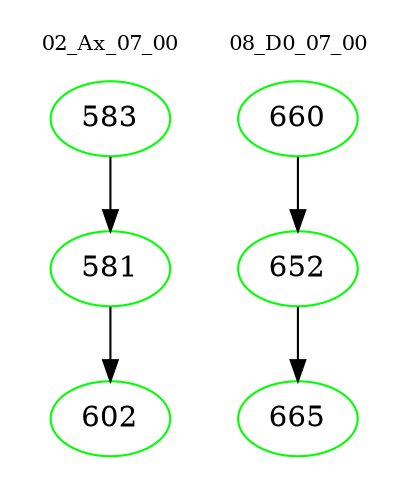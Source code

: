 digraph{
subgraph cluster_0 {
color = white
label = "02_Ax_07_00";
fontsize=10;
T0_583 [label="583", color="green"]
T0_583 -> T0_581 [color="black"]
T0_581 [label="581", color="green"]
T0_581 -> T0_602 [color="black"]
T0_602 [label="602", color="green"]
}
subgraph cluster_1 {
color = white
label = "08_D0_07_00";
fontsize=10;
T1_660 [label="660", color="green"]
T1_660 -> T1_652 [color="black"]
T1_652 [label="652", color="green"]
T1_652 -> T1_665 [color="black"]
T1_665 [label="665", color="green"]
}
}
